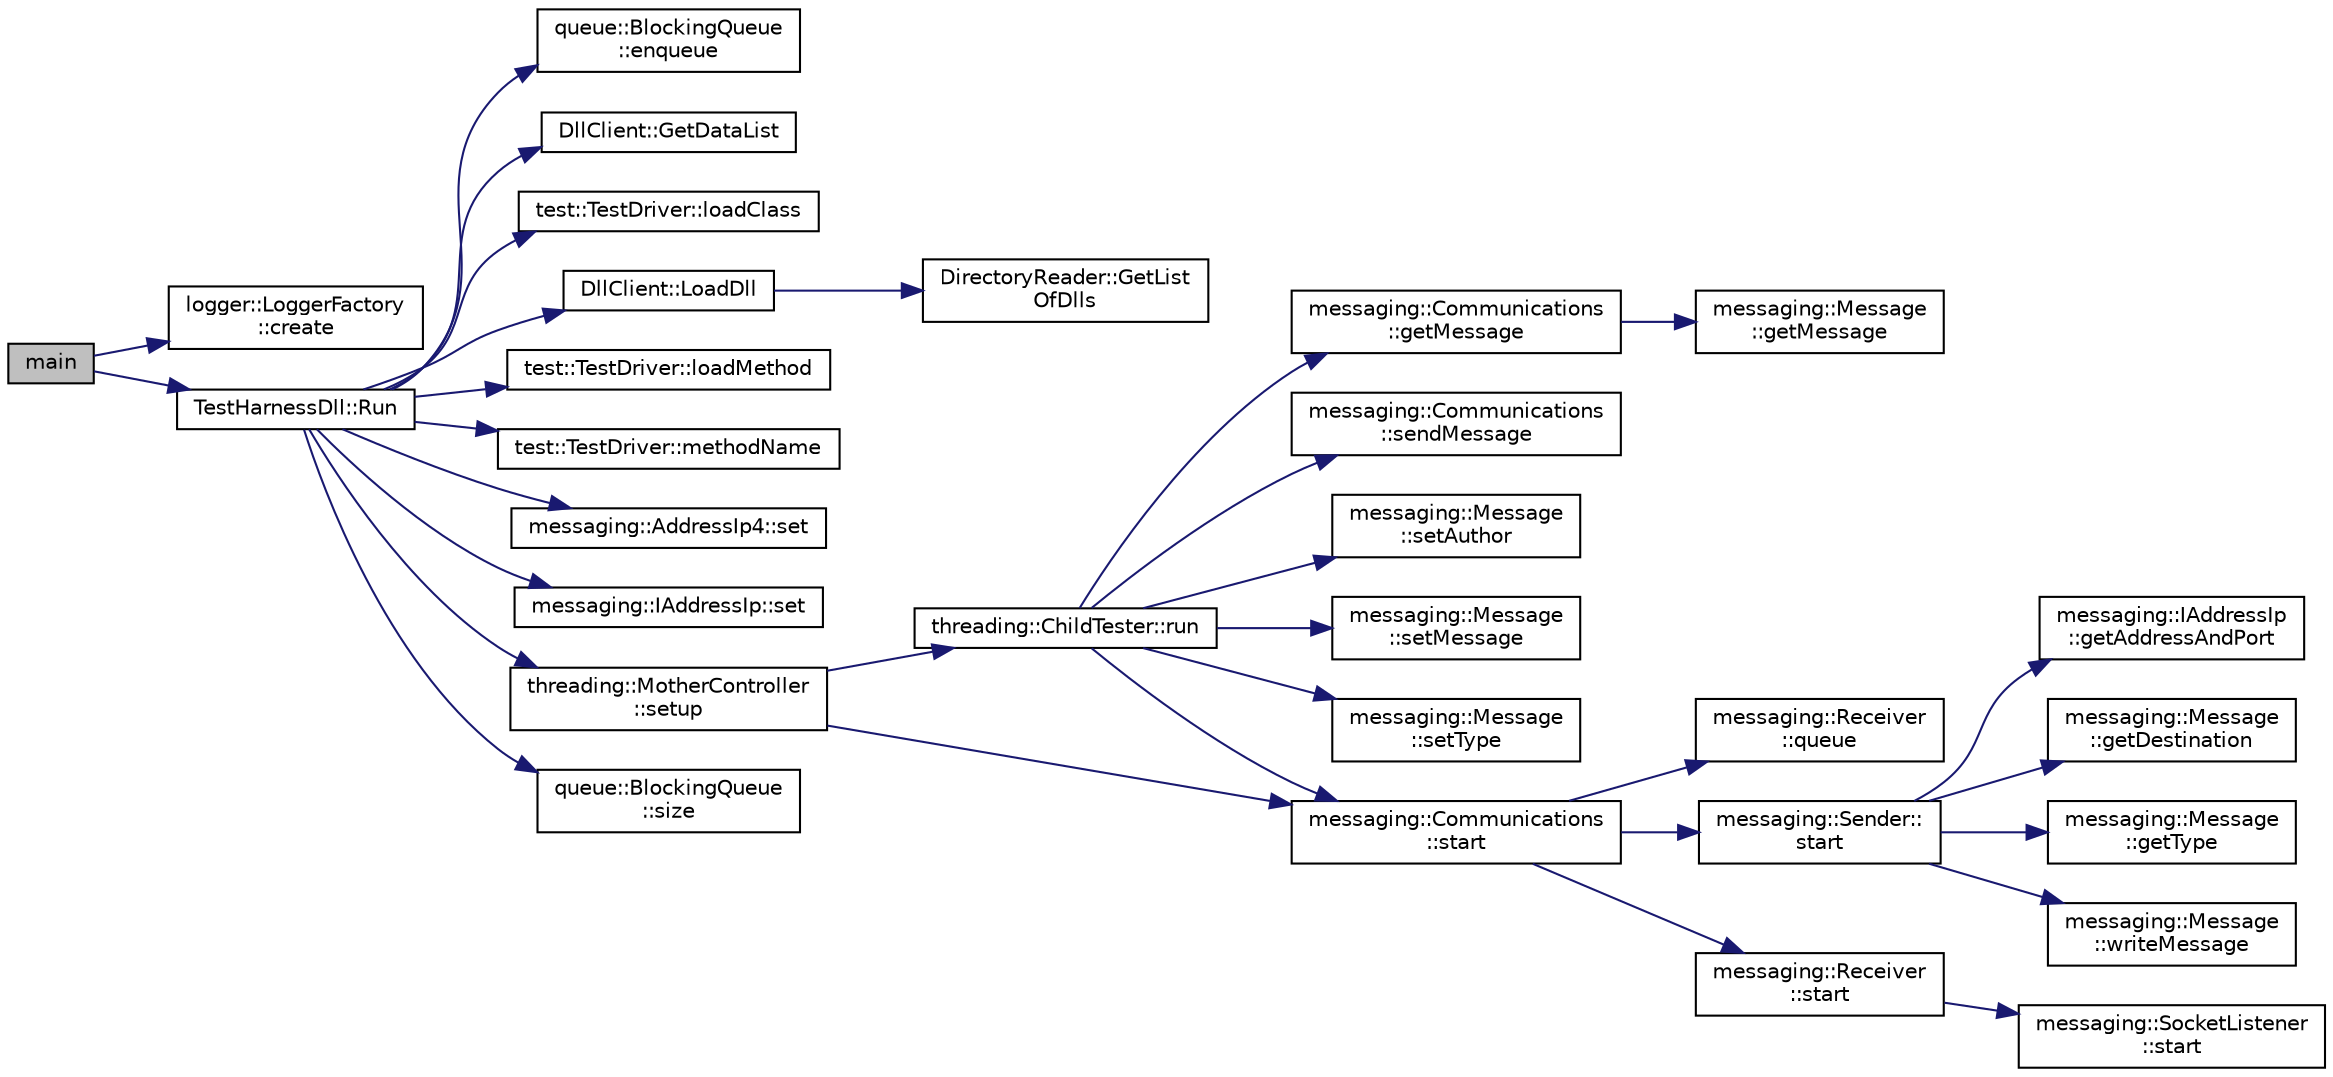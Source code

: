 digraph "main"
{
 // LATEX_PDF_SIZE
  edge [fontname="Helvetica",fontsize="10",labelfontname="Helvetica",labelfontsize="10"];
  node [fontname="Helvetica",fontsize="10",shape=record];
  rankdir="LR";
  Node1 [label="main",height=0.2,width=0.4,color="black", fillcolor="grey75", style="filled", fontcolor="black",tooltip="This is the main function that start the whole program. There are no arguments at this time,..."];
  Node1 -> Node2 [color="midnightblue",fontsize="10",style="solid"];
  Node2 [label="logger::LoggerFactory\l::create",height=0.2,width=0.4,color="black", fillcolor="white", style="filled",URL="$classlogger_1_1_logger_factory.html#ad30ef96fa81fae82fb969e49c7e5c4a7",tooltip=" "];
  Node1 -> Node3 [color="midnightblue",fontsize="10",style="solid"];
  Node3 [label="TestHarnessDll::Run",height=0.2,width=0.4,color="black", fillcolor="white", style="filled",URL="$class_test_harness_dll.html#a77cef9b50f8aafae64650bbd0f228323",tooltip="This method is the one that runs everything."];
  Node3 -> Node4 [color="midnightblue",fontsize="10",style="solid"];
  Node4 [label="queue::BlockingQueue\l::enqueue",height=0.2,width=0.4,color="black", fillcolor="white", style="filled",URL="$classqueue_1_1_blocking_queue.html#a2eb44dc399712def45f92d50afab3a9a",tooltip=" "];
  Node3 -> Node5 [color="midnightblue",fontsize="10",style="solid"];
  Node5 [label="DllClient::GetDataList",height=0.2,width=0.4,color="black", fillcolor="white", style="filled",URL="$class_dll_client.html#a6cb91834cb17e061ad7f7b7262c6a196",tooltip="This method returns the data structure list of the dll(s) that it found."];
  Node3 -> Node6 [color="midnightblue",fontsize="10",style="solid"];
  Node6 [label="test::TestDriver::loadClass",height=0.2,width=0.4,color="black", fillcolor="white", style="filled",URL="$classtest_1_1_test_driver.html#a1dcb7609a4fd7b9348a3f4a8247912f9",tooltip=" "];
  Node3 -> Node7 [color="midnightblue",fontsize="10",style="solid"];
  Node7 [label="DllClient::LoadDll",height=0.2,width=0.4,color="black", fillcolor="white", style="filled",URL="$class_dll_client.html#ad9c9cf959625fb564aec8e7fd1123a15",tooltip="This method will go through all the dlls found in the directory and start loading in all the function..."];
  Node7 -> Node8 [color="midnightblue",fontsize="10",style="solid"];
  Node8 [label="DirectoryReader::GetList\lOfDlls",height=0.2,width=0.4,color="black", fillcolor="white", style="filled",URL="$class_directory_reader.html#aa2fb851b4c09297e9a904d84dd4ee54b",tooltip="This method is a way for other classes to get access to the dll list."];
  Node3 -> Node9 [color="midnightblue",fontsize="10",style="solid"];
  Node9 [label="test::TestDriver::loadMethod",height=0.2,width=0.4,color="black", fillcolor="white", style="filled",URL="$classtest_1_1_test_driver.html#a6f1a380a1f8c23f8377a05632686a739",tooltip=" "];
  Node3 -> Node10 [color="midnightblue",fontsize="10",style="solid"];
  Node10 [label="test::TestDriver::methodName",height=0.2,width=0.4,color="black", fillcolor="white", style="filled",URL="$classtest_1_1_test_driver.html#ac1f8f5851fa6156d37a38798803532db",tooltip=" "];
  Node3 -> Node11 [color="midnightblue",fontsize="10",style="solid"];
  Node11 [label="messaging::AddressIp4::set",height=0.2,width=0.4,color="black", fillcolor="white", style="filled",URL="$classmessaging_1_1_address_ip4.html#ad08d08fac93c0afb96b4061b6085281b",tooltip="This method will set the address"];
  Node3 -> Node12 [color="midnightblue",fontsize="10",style="solid"];
  Node12 [label="messaging::IAddressIp::set",height=0.2,width=0.4,color="black", fillcolor="white", style="filled",URL="$classmessaging_1_1_i_address_ip.html#ae4d641c03910917460aac23f5e0ca13d",tooltip=" "];
  Node3 -> Node13 [color="midnightblue",fontsize="10",style="solid"];
  Node13 [label="threading::MotherController\l::setup",height=0.2,width=0.4,color="black", fillcolor="white", style="filled",URL="$classthreading_1_1_mother_controller.html#ac691297c96aff006c3e39d7c2947d755",tooltip="The setup method is used to set the logger and other things needed before running."];
  Node13 -> Node14 [color="midnightblue",fontsize="10",style="solid"];
  Node14 [label="threading::ChildTester::run",height=0.2,width=0.4,color="black", fillcolor="white", style="filled",URL="$classthreading_1_1_child_tester.html#a9620f7823b0baffc023ef5ad2ff27152",tooltip="This method will start running things. Start communications and run test when asked."];
  Node14 -> Node15 [color="midnightblue",fontsize="10",style="solid"];
  Node15 [label="messaging::Communications\l::getMessage",height=0.2,width=0.4,color="black", fillcolor="white", style="filled",URL="$classmessaging_1_1_communications.html#ab0e9401a70d1cf25604bd3ad07a36c33",tooltip=" "];
  Node15 -> Node16 [color="midnightblue",fontsize="10",style="solid"];
  Node16 [label="messaging::Message\l::getMessage",height=0.2,width=0.4,color="black", fillcolor="white", style="filled",URL="$classmessaging_1_1_message.html#a10e3fe197efff8565232d7df23d8c19c",tooltip=" "];
  Node14 -> Node17 [color="midnightblue",fontsize="10",style="solid"];
  Node17 [label="messaging::Communications\l::sendMessage",height=0.2,width=0.4,color="black", fillcolor="white", style="filled",URL="$classmessaging_1_1_communications.html#ace9f419515066a4dd25eada6ff826341",tooltip=" "];
  Node14 -> Node18 [color="midnightblue",fontsize="10",style="solid"];
  Node18 [label="messaging::Message\l::setAuthor",height=0.2,width=0.4,color="black", fillcolor="white", style="filled",URL="$classmessaging_1_1_message.html#ab0f55e68e96819e721fb86f6325bedb1",tooltip=" "];
  Node14 -> Node19 [color="midnightblue",fontsize="10",style="solid"];
  Node19 [label="messaging::Message\l::setMessage",height=0.2,width=0.4,color="black", fillcolor="white", style="filled",URL="$classmessaging_1_1_message.html#a598339cd6881bb7eff09d4b7102177b8",tooltip=" "];
  Node14 -> Node20 [color="midnightblue",fontsize="10",style="solid"];
  Node20 [label="messaging::Message\l::setType",height=0.2,width=0.4,color="black", fillcolor="white", style="filled",URL="$classmessaging_1_1_message.html#a62ee84a9b628706dff9f1828ea464d28",tooltip=" "];
  Node14 -> Node21 [color="midnightblue",fontsize="10",style="solid"];
  Node21 [label="messaging::Communications\l::start",height=0.2,width=0.4,color="black", fillcolor="white", style="filled",URL="$classmessaging_1_1_communications.html#a1a93f47c7171939fb74d1f52c814c747",tooltip=" "];
  Node21 -> Node22 [color="midnightblue",fontsize="10",style="solid"];
  Node22 [label="messaging::Receiver\l::queue",height=0.2,width=0.4,color="black", fillcolor="white", style="filled",URL="$classmessaging_1_1_receiver.html#a91b1ab368f342acf6034a06d28888f0c",tooltip=" "];
  Node21 -> Node23 [color="midnightblue",fontsize="10",style="solid"];
  Node23 [label="messaging::Sender::\lstart",height=0.2,width=0.4,color="black", fillcolor="white", style="filled",URL="$classmessaging_1_1_sender.html#a6f52ff6506505dd53a3f8f789a4002ef",tooltip=" "];
  Node23 -> Node24 [color="midnightblue",fontsize="10",style="solid"];
  Node24 [label="messaging::IAddressIp\l::getAddressAndPort",height=0.2,width=0.4,color="black", fillcolor="white", style="filled",URL="$classmessaging_1_1_i_address_ip.html#aca03ee3e47965133ffc3453306dbfb40",tooltip=" "];
  Node23 -> Node25 [color="midnightblue",fontsize="10",style="solid"];
  Node25 [label="messaging::Message\l::getDestination",height=0.2,width=0.4,color="black", fillcolor="white", style="filled",URL="$classmessaging_1_1_message.html#a04e8b8b70e66d3e8e7a504dd42d819cf",tooltip=" "];
  Node23 -> Node26 [color="midnightblue",fontsize="10",style="solid"];
  Node26 [label="messaging::Message\l::getType",height=0.2,width=0.4,color="black", fillcolor="white", style="filled",URL="$classmessaging_1_1_message.html#a6bbb938d0158f0fe131fde9a76f3d644",tooltip=" "];
  Node23 -> Node27 [color="midnightblue",fontsize="10",style="solid"];
  Node27 [label="messaging::Message\l::writeMessage",height=0.2,width=0.4,color="black", fillcolor="white", style="filled",URL="$classmessaging_1_1_message.html#a46b1a125113b3e3ea83dbfb5c492455b",tooltip=" "];
  Node21 -> Node28 [color="midnightblue",fontsize="10",style="solid"];
  Node28 [label="messaging::Receiver\l::start",height=0.2,width=0.4,color="black", fillcolor="white", style="filled",URL="$classmessaging_1_1_receiver.html#a7e524ad4a1147f8968dd980f00c8a9d1",tooltip=" "];
  Node28 -> Node29 [color="midnightblue",fontsize="10",style="solid"];
  Node29 [label="messaging::SocketListener\l::start",height=0.2,width=0.4,color="black", fillcolor="white", style="filled",URL="$classmessaging_1_1_socket_listener.html#afaa24fc8b00669db93aa549928276d21",tooltip=" "];
  Node13 -> Node21 [color="midnightblue",fontsize="10",style="solid"];
  Node3 -> Node30 [color="midnightblue",fontsize="10",style="solid"];
  Node30 [label="queue::BlockingQueue\l::size",height=0.2,width=0.4,color="black", fillcolor="white", style="filled",URL="$classqueue_1_1_blocking_queue.html#ab0e38f917fb8dca6eea32ebc6caa424a",tooltip=" "];
}
